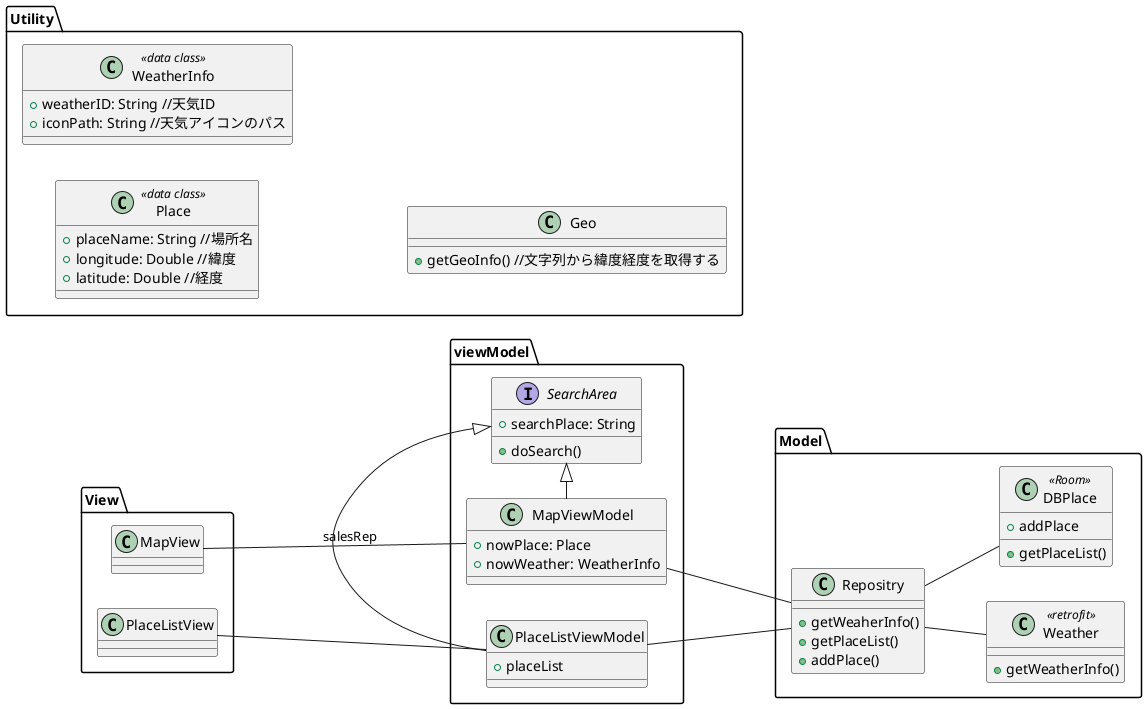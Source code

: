 @startuml

left to right direction


'クラスの宣言
package "View" {

  '
  class MapView {
  }

  class PlaceListView {
  }
}


package "viewModel" {

  interface SearchArea {
    +searchPlace: String
    +doSearch()
  }

  class MapViewModel {
    +nowPlace: Place
    +nowWeather: WeatherInfo
    
  } 
  
  class PlaceListViewModel {
    +placeList
  }
}

package "Model" {
  class Repositry {
    +getWeaherInfo()
    +getPlaceList()
    +addPlace()
  }

  class Weather <<retrofit>> {
    +getWeatherInfo()
  }

  class DBPlace <<Room>> {
    +getPlaceList()
    +addPlace
  }
}

'クラス関連

"MapView" -- "MapViewModel" : salesRep
"PlaceListView" -- "PlaceListViewModel"

"MapViewModel" -- "Repositry"
"PlaceListViewModel" -- "Repositry"

"Repositry" -- "Weather"
"Repositry" -- "DBPlace"

"MapViewModel" -|> "SearchArea"
"PlaceListViewModel" -|> "SearchArea"


package Utility {

  '場所を表すデータクラス
  class Place <<data class>> {
    +placeName: String //場所名
    +longitude: Double //緯度
    +latitude: Double //経度
  }

  '天気情報を表すデータクラス
  class WeatherInfo <<data class>> {
    +weatherID: String //天気ID
    +iconPath: String //天気アイコンのパス
  }

  '地理情報変換
  class Geo {
    +getGeoInfo() //文字列から緯度経度を取得する
  }
}


@enduml